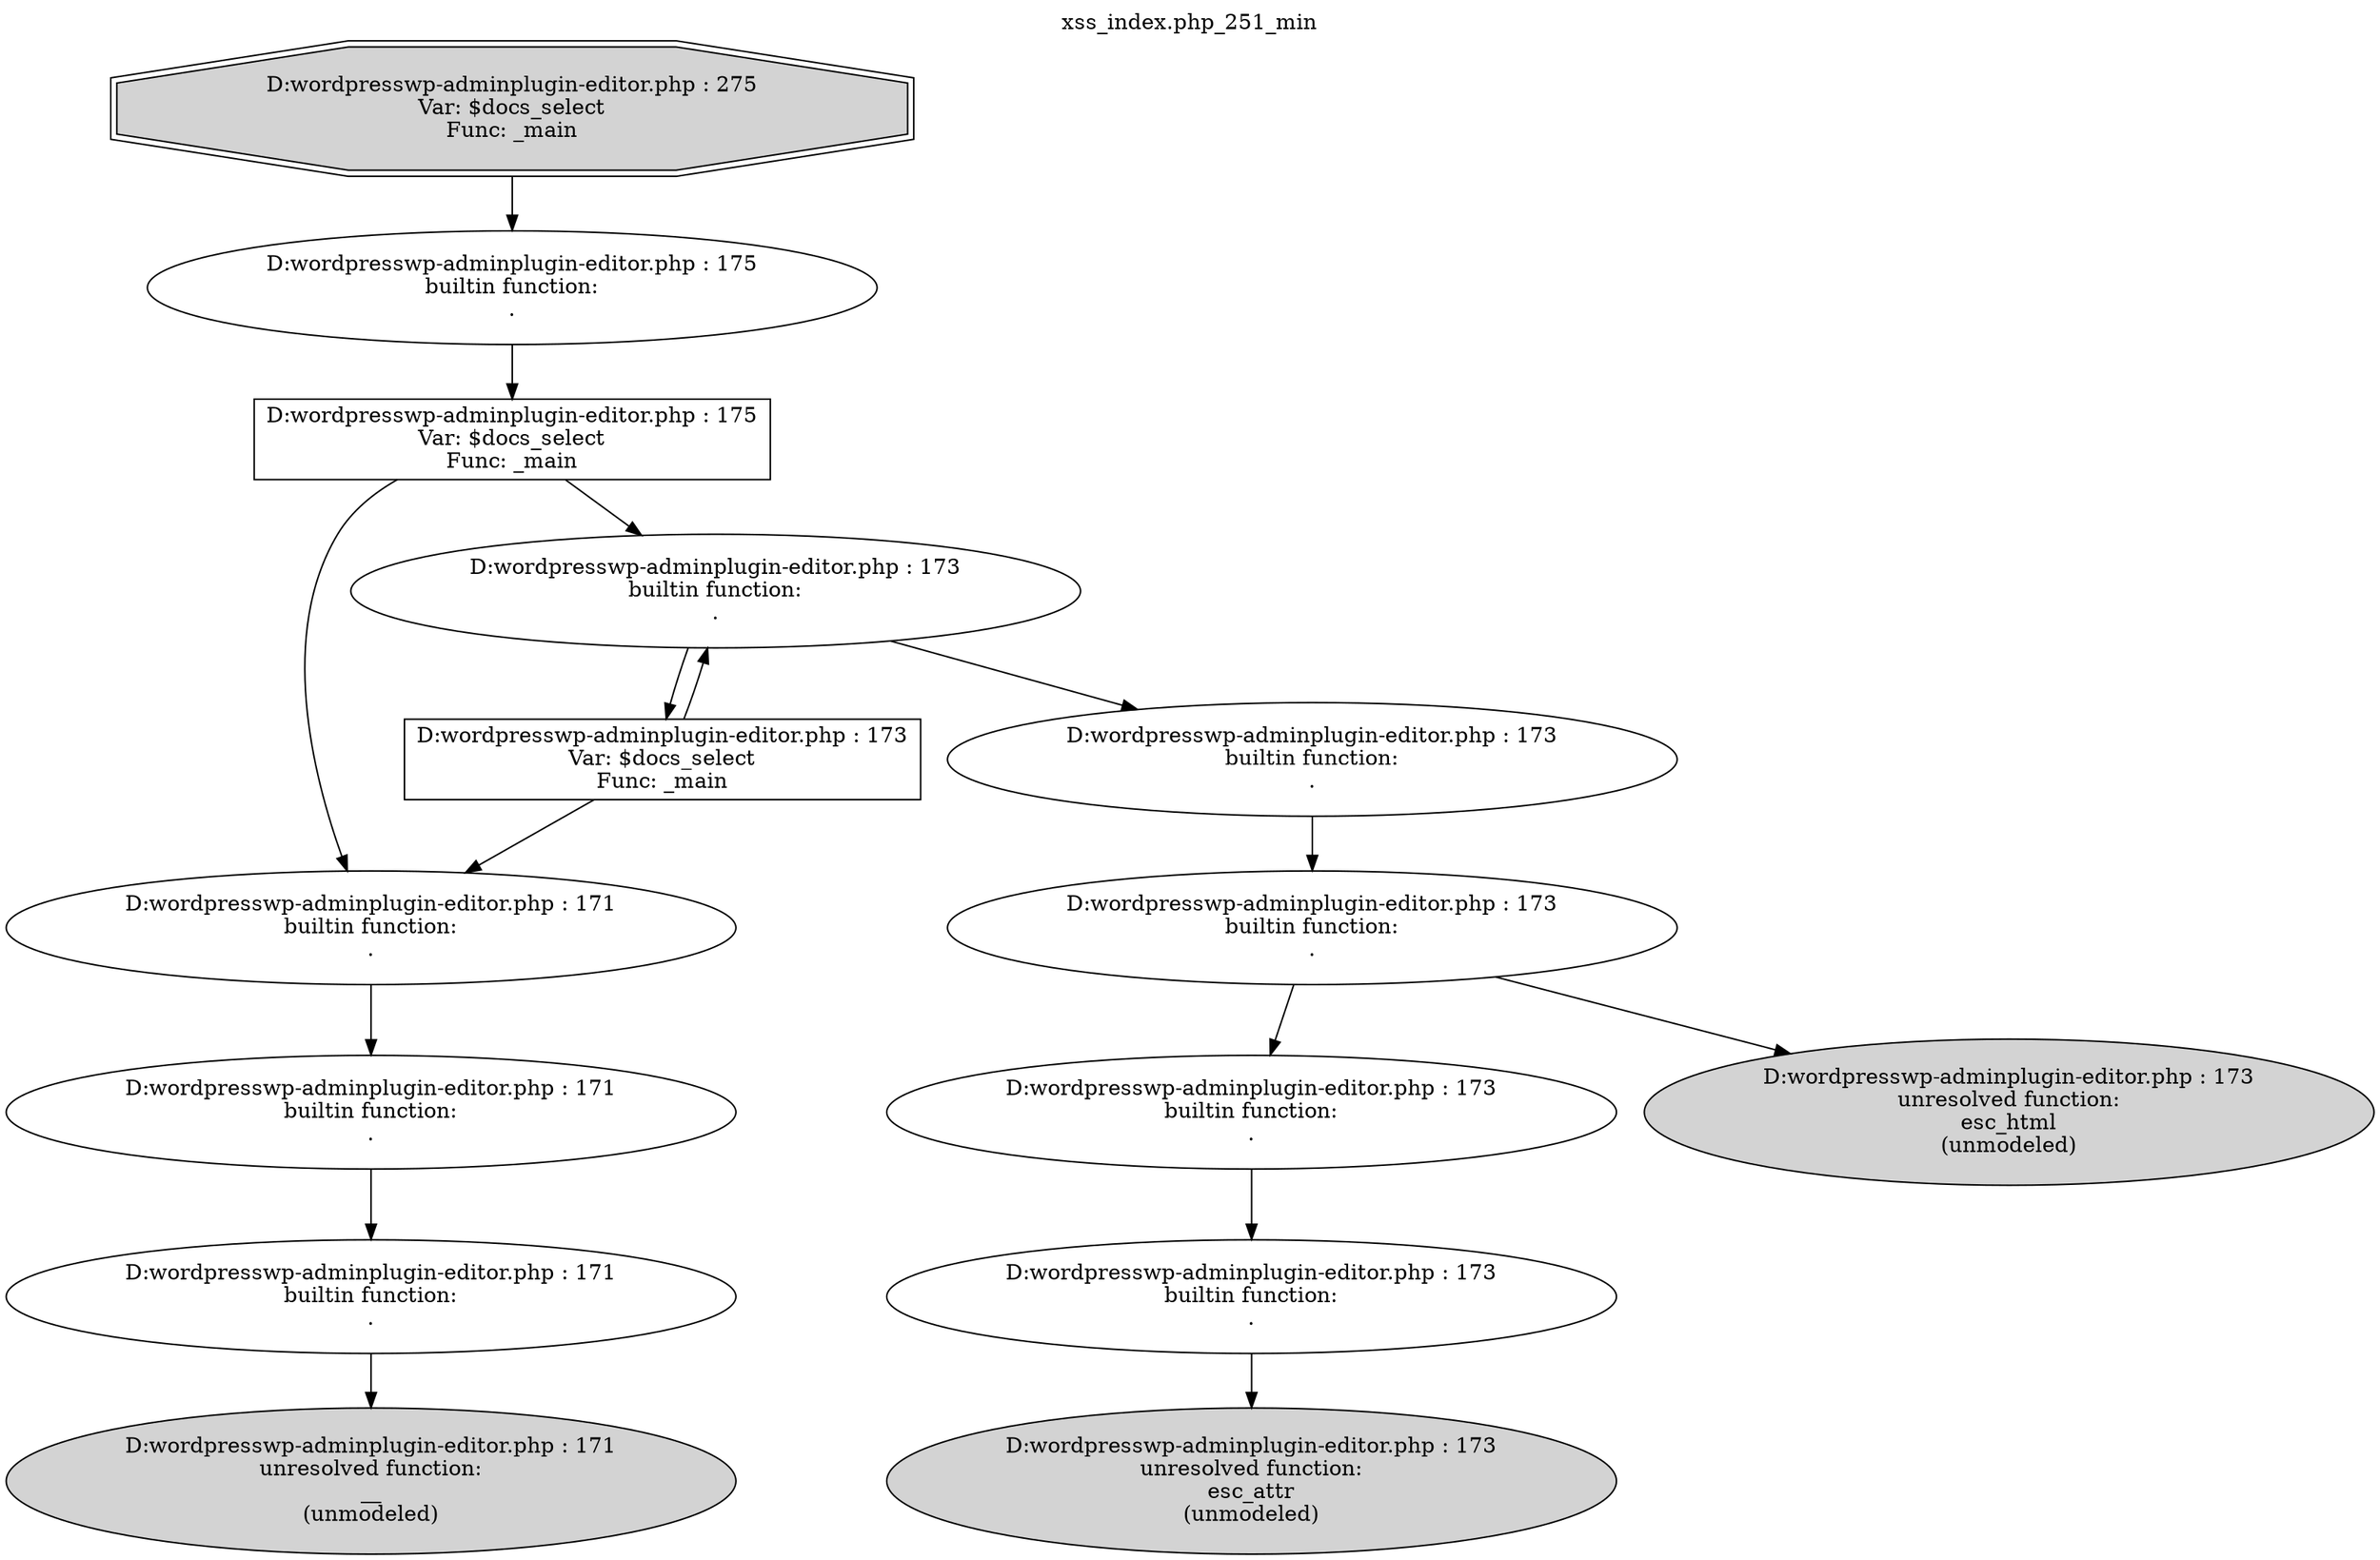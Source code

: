 digraph cfg {
  label="xss_index.php_251_min";
  labelloc=t;
  n1 [shape=doubleoctagon, label="D:\wordpress\wp-admin\plugin-editor.php : 275\nVar: $docs_select\nFunc: _main\n",style=filled];
  n2 [shape=ellipse, label="D:\wordpress\wp-admin\plugin-editor.php : 175\nbuiltin function:\n.\n"];
  n3 [shape=box, label="D:\wordpress\wp-admin\plugin-editor.php : 175\nVar: $docs_select\nFunc: _main\n"];
  n4 [shape=ellipse, label="D:\wordpress\wp-admin\plugin-editor.php : 171\nbuiltin function:\n.\n"];
  n5 [shape=ellipse, label="D:\wordpress\wp-admin\plugin-editor.php : 171\nbuiltin function:\n.\n"];
  n6 [shape=ellipse, label="D:\wordpress\wp-admin\plugin-editor.php : 171\nbuiltin function:\n.\n"];
  n7 [shape=ellipse, label="D:\wordpress\wp-admin\plugin-editor.php : 171\nunresolved function:\n__\n(unmodeled)\n",style=filled];
  n8 [shape=ellipse, label="D:\wordpress\wp-admin\plugin-editor.php : 173\nbuiltin function:\n.\n"];
  n9 [shape=box, label="D:\wordpress\wp-admin\plugin-editor.php : 173\nVar: $docs_select\nFunc: _main\n"];
  n10 [shape=ellipse, label="D:\wordpress\wp-admin\plugin-editor.php : 173\nbuiltin function:\n.\n"];
  n11 [shape=ellipse, label="D:\wordpress\wp-admin\plugin-editor.php : 173\nbuiltin function:\n.\n"];
  n12 [shape=ellipse, label="D:\wordpress\wp-admin\plugin-editor.php : 173\nbuiltin function:\n.\n"];
  n13 [shape=ellipse, label="D:\wordpress\wp-admin\plugin-editor.php : 173\nbuiltin function:\n.\n"];
  n14 [shape=ellipse, label="D:\wordpress\wp-admin\plugin-editor.php : 173\nunresolved function:\nesc_attr\n(unmodeled)\n",style=filled];
  n15 [shape=ellipse, label="D:\wordpress\wp-admin\plugin-editor.php : 173\nunresolved function:\nesc_html\n(unmodeled)\n",style=filled];
  n1 -> n2;
  n2 -> n3;
  n3 -> n4;
  n3 -> n8;
  n4 -> n5;
  n5 -> n6;
  n6 -> n7;
  n8 -> n9;
  n8 -> n10;
  n9 -> n4;
  n9 -> n8;
  n10 -> n11;
  n11 -> n12;
  n11 -> n15;
  n12 -> n13;
  n13 -> n14;
}
